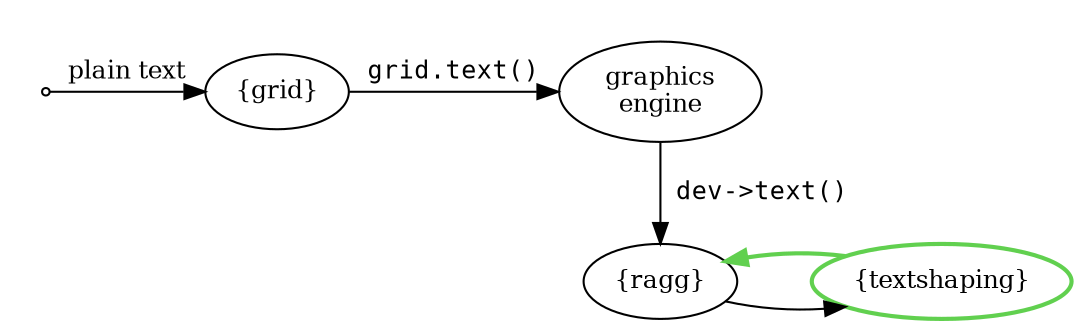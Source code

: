 
digraph G {

    node [style = filled; fillcolor = white,
          fontcolor = black, fontsize = 12 ];
    edge [fontcolor = black, fontsize = 12 ];

    origin [shape = point];
    engine [label = "graphics\nengine"];
    device [label = "{ragg}"];
    grid [label = "{grid}"];
    shaper [label = "{textshaping}",
            color = "#61D04F", penwidth = 2 ];

    subgraph clusterR {
        origin -> grid [label = "plain text"];
        grid -> engine [label = "grid.text()", fontname = courier];
        color = none;

        { rank = same; origin; grid; engine }
    }

    engine -> device [label = " dev->text()", fontname = courier];
    device -> shaper;
    shaper -> device [ color = "#61D04F", penwidth = 2 ];

    { rank = same; shaper; device }
}
    